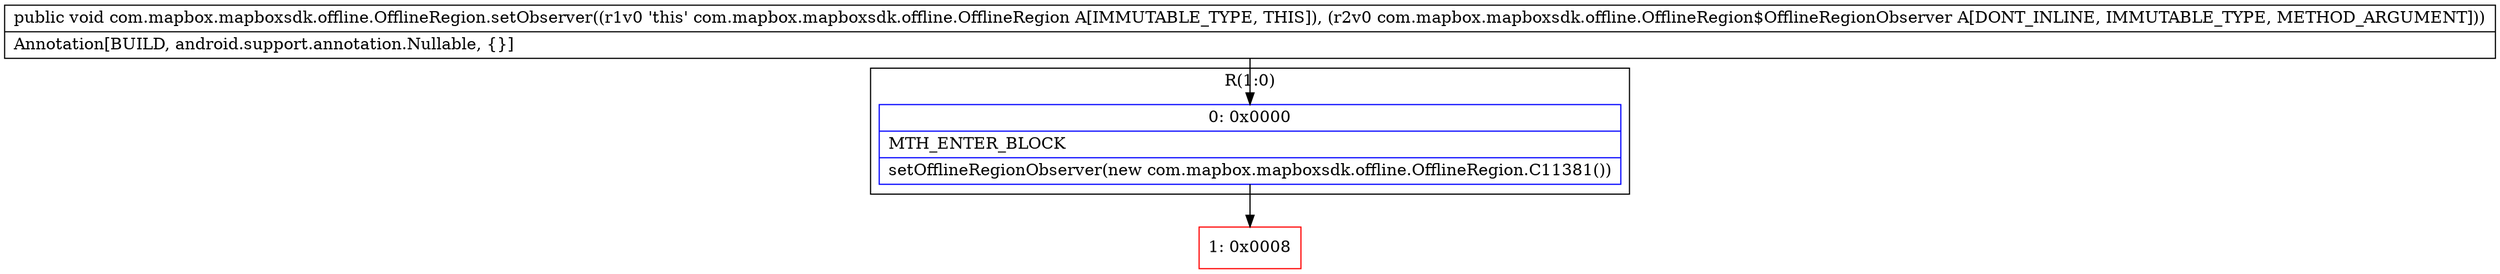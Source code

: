 digraph "CFG forcom.mapbox.mapboxsdk.offline.OfflineRegion.setObserver(Lcom\/mapbox\/mapboxsdk\/offline\/OfflineRegion$OfflineRegionObserver;)V" {
subgraph cluster_Region_1923285166 {
label = "R(1:0)";
node [shape=record,color=blue];
Node_0 [shape=record,label="{0\:\ 0x0000|MTH_ENTER_BLOCK\l|setOfflineRegionObserver(new com.mapbox.mapboxsdk.offline.OfflineRegion.C11381())\l}"];
}
Node_1 [shape=record,color=red,label="{1\:\ 0x0008}"];
MethodNode[shape=record,label="{public void com.mapbox.mapboxsdk.offline.OfflineRegion.setObserver((r1v0 'this' com.mapbox.mapboxsdk.offline.OfflineRegion A[IMMUTABLE_TYPE, THIS]), (r2v0 com.mapbox.mapboxsdk.offline.OfflineRegion$OfflineRegionObserver A[DONT_INLINE, IMMUTABLE_TYPE, METHOD_ARGUMENT]))  | Annotation[BUILD, android.support.annotation.Nullable, \{\}]\l}"];
MethodNode -> Node_0;
Node_0 -> Node_1;
}

